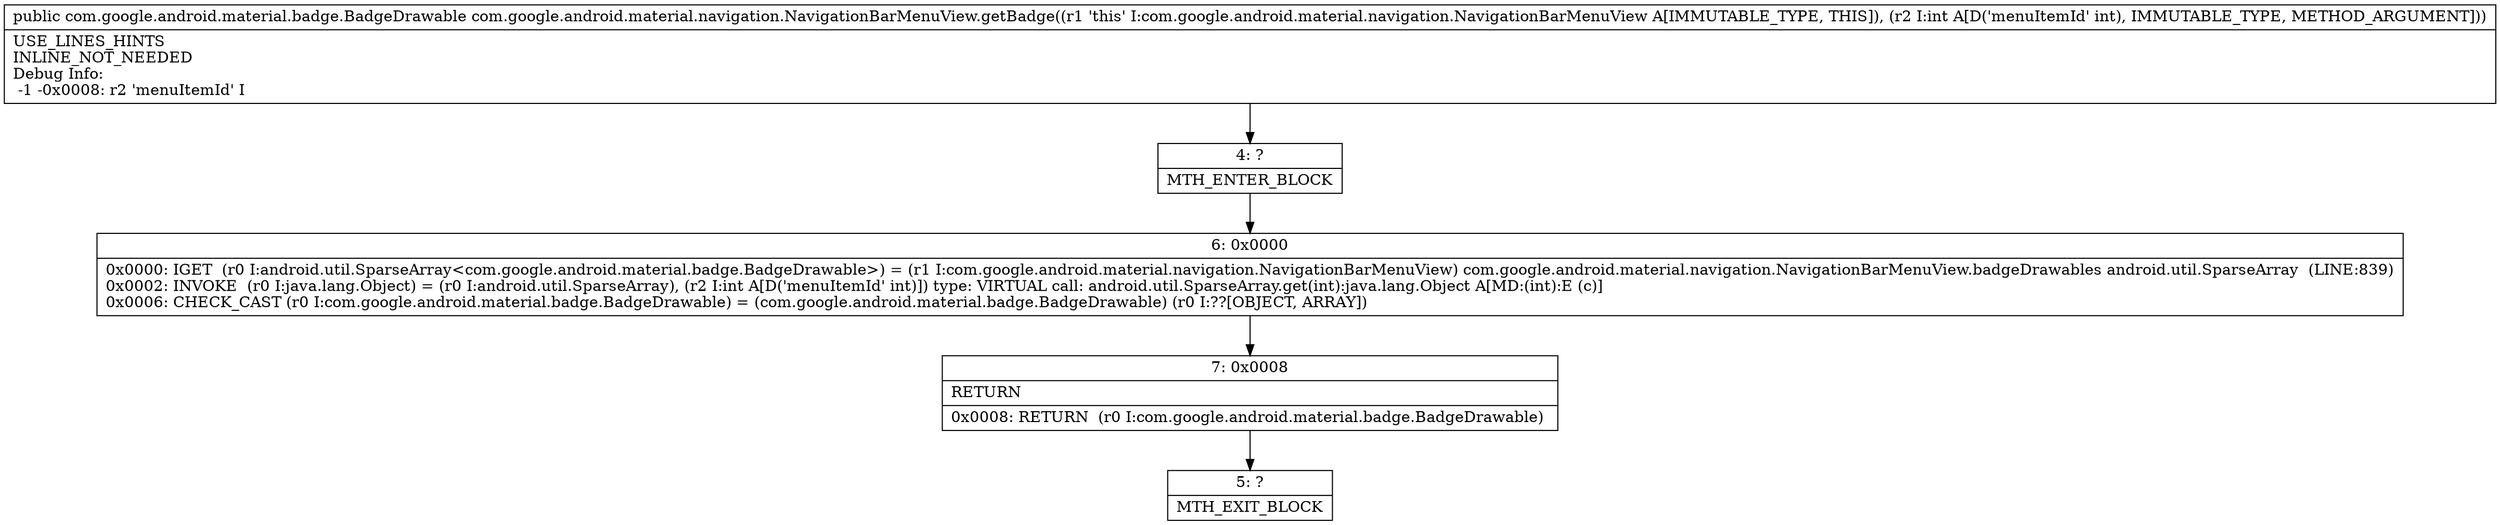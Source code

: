 digraph "CFG forcom.google.android.material.navigation.NavigationBarMenuView.getBadge(I)Lcom\/google\/android\/material\/badge\/BadgeDrawable;" {
Node_4 [shape=record,label="{4\:\ ?|MTH_ENTER_BLOCK\l}"];
Node_6 [shape=record,label="{6\:\ 0x0000|0x0000: IGET  (r0 I:android.util.SparseArray\<com.google.android.material.badge.BadgeDrawable\>) = (r1 I:com.google.android.material.navigation.NavigationBarMenuView) com.google.android.material.navigation.NavigationBarMenuView.badgeDrawables android.util.SparseArray  (LINE:839)\l0x0002: INVOKE  (r0 I:java.lang.Object) = (r0 I:android.util.SparseArray), (r2 I:int A[D('menuItemId' int)]) type: VIRTUAL call: android.util.SparseArray.get(int):java.lang.Object A[MD:(int):E (c)]\l0x0006: CHECK_CAST (r0 I:com.google.android.material.badge.BadgeDrawable) = (com.google.android.material.badge.BadgeDrawable) (r0 I:??[OBJECT, ARRAY]) \l}"];
Node_7 [shape=record,label="{7\:\ 0x0008|RETURN\l|0x0008: RETURN  (r0 I:com.google.android.material.badge.BadgeDrawable) \l}"];
Node_5 [shape=record,label="{5\:\ ?|MTH_EXIT_BLOCK\l}"];
MethodNode[shape=record,label="{public com.google.android.material.badge.BadgeDrawable com.google.android.material.navigation.NavigationBarMenuView.getBadge((r1 'this' I:com.google.android.material.navigation.NavigationBarMenuView A[IMMUTABLE_TYPE, THIS]), (r2 I:int A[D('menuItemId' int), IMMUTABLE_TYPE, METHOD_ARGUMENT]))  | USE_LINES_HINTS\lINLINE_NOT_NEEDED\lDebug Info:\l  \-1 \-0x0008: r2 'menuItemId' I\l}"];
MethodNode -> Node_4;Node_4 -> Node_6;
Node_6 -> Node_7;
Node_7 -> Node_5;
}

